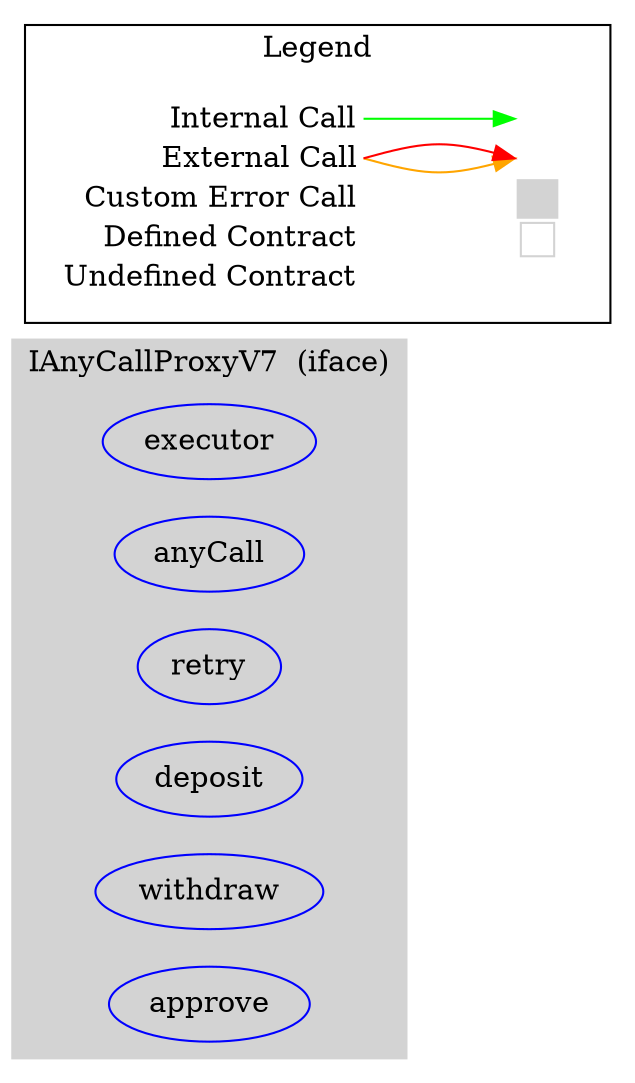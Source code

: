 digraph G {
  graph [ ratio = "auto", page = "100", compound =true ];
subgraph "clusterIAnyCallProxyV7" {
  graph [ label = "IAnyCallProxyV7  (iface)", color = "lightgray", style = "filled", bgcolor = "lightgray" ];
  "IAnyCallProxyV7.executor" [ label = "executor", color = "blue" ];
  "IAnyCallProxyV7.anyCall" [ label = "anyCall", color = "blue" ];
  "IAnyCallProxyV7.retry" [ label = "retry", color = "blue" ];
  "IAnyCallProxyV7.deposit" [ label = "deposit", color = "blue" ];
  "IAnyCallProxyV7.withdraw" [ label = "withdraw", color = "blue" ];
  "IAnyCallProxyV7.approve" [ label = "approve", color = "blue" ];
}



rankdir=LR
node [shape=plaintext]
subgraph cluster_01 { 
label = "Legend";
key [label=<<table border="0" cellpadding="2" cellspacing="0" cellborder="0">
  <tr><td align="right" port="i1">Internal Call</td></tr>
  <tr><td align="right" port="i2">External Call</td></tr>
  <tr><td align="right" port="i2">Custom Error Call</td></tr>
  <tr><td align="right" port="i3">Defined Contract</td></tr>
  <tr><td align="right" port="i4">Undefined Contract</td></tr>
  </table>>]
key2 [label=<<table border="0" cellpadding="2" cellspacing="0" cellborder="0">
  <tr><td port="i1">&nbsp;&nbsp;&nbsp;</td></tr>
  <tr><td port="i2">&nbsp;&nbsp;&nbsp;</td></tr>
  <tr><td port="i3" bgcolor="lightgray">&nbsp;&nbsp;&nbsp;</td></tr>
  <tr><td port="i4">
    <table border="1" cellborder="0" cellspacing="0" cellpadding="7" color="lightgray">
      <tr>
       <td></td>
      </tr>
     </table>
  </td></tr>
  </table>>]
key:i1:e -> key2:i1:w [color="green"]
key:i2:e -> key2:i2:w [color="orange"]
key:i2:e -> key2:i2:w [color="red"]
}
}

